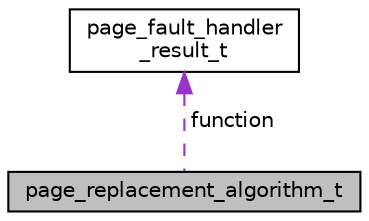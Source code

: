 digraph "page_replacement_algorithm_t"
{
 // LATEX_PDF_SIZE
  bgcolor="transparent";
  edge [fontname="Helvetica",fontsize="10",labelfontname="Helvetica",labelfontsize="10"];
  node [fontname="Helvetica",fontsize="10",shape=record];
  Node1 [label="page_replacement_algorithm_t",height=0.2,width=0.4,color="black", fillcolor="grey75", style="filled", fontcolor="black",tooltip="Structure defining a page replacement algorithm."];
  Node2 -> Node1 [dir="back",color="darkorchid3",fontsize="10",style="dashed",label=" function" ,fontname="Helvetica"];
  Node2 [label="page_fault_handler\l_result_t",height=0.2,width=0.4,color="black",URL="$structpage__fault__handler__result__t.html",tooltip="Results for a single page fault."];
}
